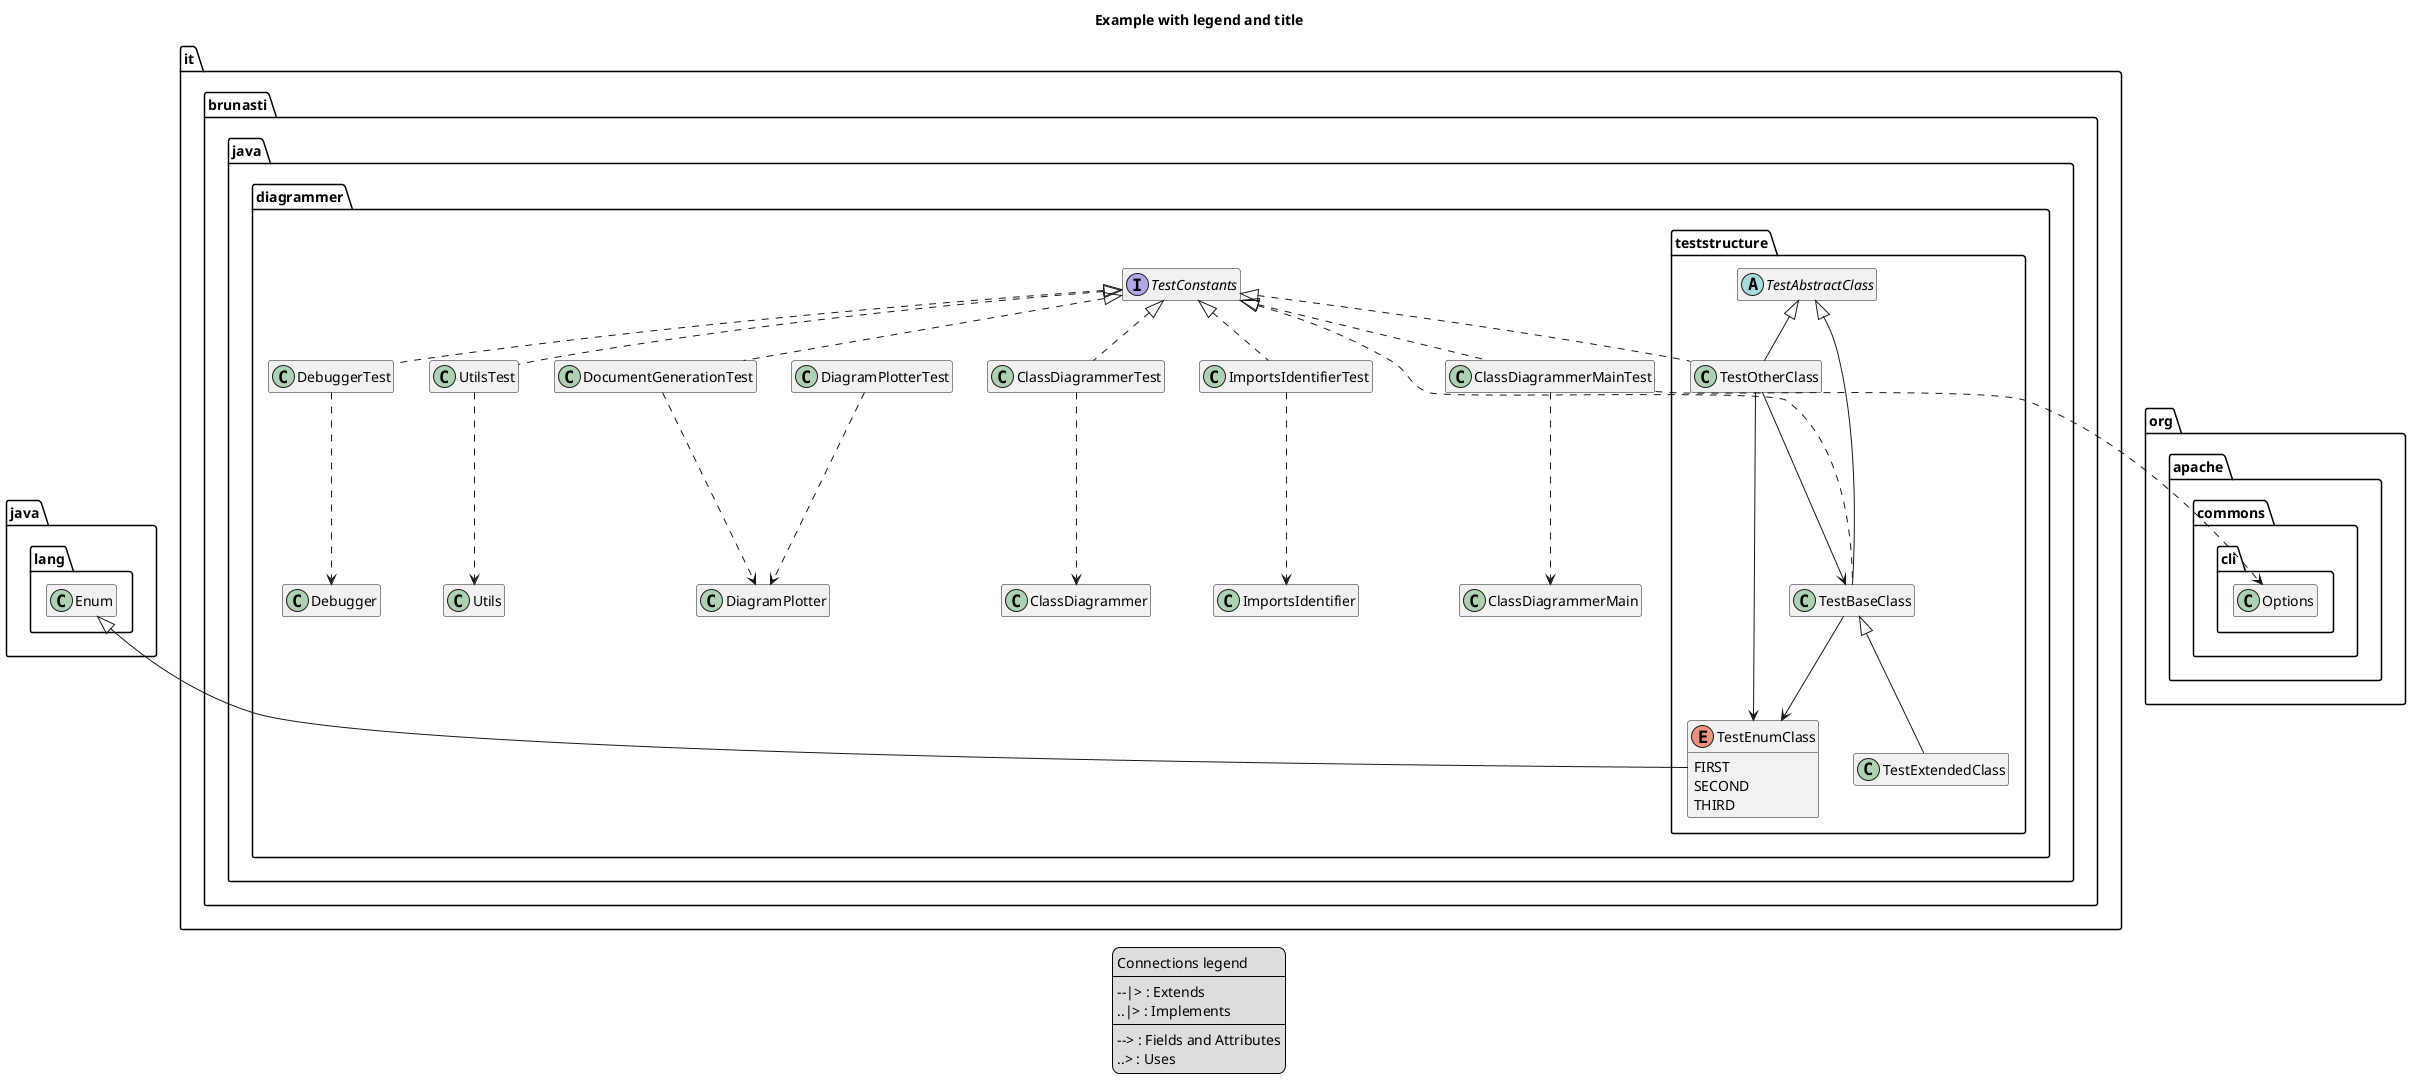 @startuml
'https://plantuml.com/class-diagram

' GENERATE CLASS DIAGRAM ===========
' Generator       : it.brunasti.java.diagrammer.ClassDiagrammer
' Path            : [./target/test-classes]
' Configuration   : [./docs/config-includeFile.json]
' Generated at    : Thu Jan 16 10:21:25 CET 2025

' Include         : [./docs/includedFile.txt] ---------
title Example with legend and title

hide empty members


legend
Connections legend
----
--|> : Extends
..|> : Implements
----
--> : Fields and Attributes
..> : Uses
end legend
' Include end     : --------------------------



' CLASSES =======
class it.brunasti.java.diagrammer.ClassDiagrammerTest
class it.brunasti.java.diagrammer.UtilsTest
interface it.brunasti.java.diagrammer.TestConstants
class it.brunasti.java.diagrammer.ImportsIdentifierTest
class it.brunasti.java.diagrammer.teststructure.TestExtendedClass
class it.brunasti.java.diagrammer.teststructure.TestOtherClass
class it.brunasti.java.diagrammer.DocumentGenerationTest
class it.brunasti.java.diagrammer.DiagramPlotterTest
abstract it.brunasti.java.diagrammer.teststructure.TestAbstractClass
class it.brunasti.java.diagrammer.teststructure.TestBaseClass
enum it.brunasti.java.diagrammer.teststructure.TestEnumClass{
  FIRST
  SECOND
  THIRD
}
class it.brunasti.java.diagrammer.ClassDiagrammerMainTest
class it.brunasti.java.diagrammer.DebuggerTest

' INHERITANCES =======
it.brunasti.java.diagrammer.teststructure.TestBaseClass <|-- it.brunasti.java.diagrammer.teststructure.TestExtendedClass
it.brunasti.java.diagrammer.teststructure.TestAbstractClass <|-- it.brunasti.java.diagrammer.teststructure.TestOtherClass
it.brunasti.java.diagrammer.teststructure.TestAbstractClass <|-- it.brunasti.java.diagrammer.teststructure.TestBaseClass
java.lang.Enum <|-- it.brunasti.java.diagrammer.teststructure.TestEnumClass

' IMPLEMENT INTERFACE =======
it.brunasti.java.diagrammer.TestConstants <|.. it.brunasti.java.diagrammer.ClassDiagrammerTest
it.brunasti.java.diagrammer.TestConstants <|.. it.brunasti.java.diagrammer.UtilsTest
it.brunasti.java.diagrammer.TestConstants <|.. it.brunasti.java.diagrammer.ImportsIdentifierTest
it.brunasti.java.diagrammer.TestConstants <|.. it.brunasti.java.diagrammer.teststructure.TestOtherClass
it.brunasti.java.diagrammer.TestConstants <|.. it.brunasti.java.diagrammer.DocumentGenerationTest
it.brunasti.java.diagrammer.TestConstants <|.. it.brunasti.java.diagrammer.teststructure.TestBaseClass
it.brunasti.java.diagrammer.TestConstants <|.. it.brunasti.java.diagrammer.ClassDiagrammerMainTest
it.brunasti.java.diagrammer.TestConstants <|.. it.brunasti.java.diagrammer.DebuggerTest

' FIELDS =======
it.brunasti.java.diagrammer.teststructure.TestOtherClass --> it.brunasti.java.diagrammer.teststructure.TestBaseClass
it.brunasti.java.diagrammer.teststructure.TestOtherClass --> it.brunasti.java.diagrammer.teststructure.TestEnumClass
it.brunasti.java.diagrammer.teststructure.TestBaseClass --> it.brunasti.java.diagrammer.teststructure.TestEnumClass

' USES =======
it.brunasti.java.diagrammer.ClassDiagrammerTest ..> it.brunasti.java.diagrammer.ClassDiagrammer
it.brunasti.java.diagrammer.UtilsTest ..> it.brunasti.java.diagrammer.Utils
it.brunasti.java.diagrammer.ImportsIdentifierTest ..> it.brunasti.java.diagrammer.ImportsIdentifier
it.brunasti.java.diagrammer.DocumentGenerationTest ..> it.brunasti.java.diagrammer.DiagramPlotter
it.brunasti.java.diagrammer.DiagramPlotterTest ..> it.brunasti.java.diagrammer.DiagramPlotter
it.brunasti.java.diagrammer.ClassDiagrammerMainTest ..> it.brunasti.java.diagrammer.ClassDiagrammerMain
it.brunasti.java.diagrammer.ClassDiagrammerMainTest ..> org.apache.commons.cli.Options
it.brunasti.java.diagrammer.DebuggerTest ..> it.brunasti.java.diagrammer.Debugger

' IMPORTS =======
' Java Files Path : 


@enduml

